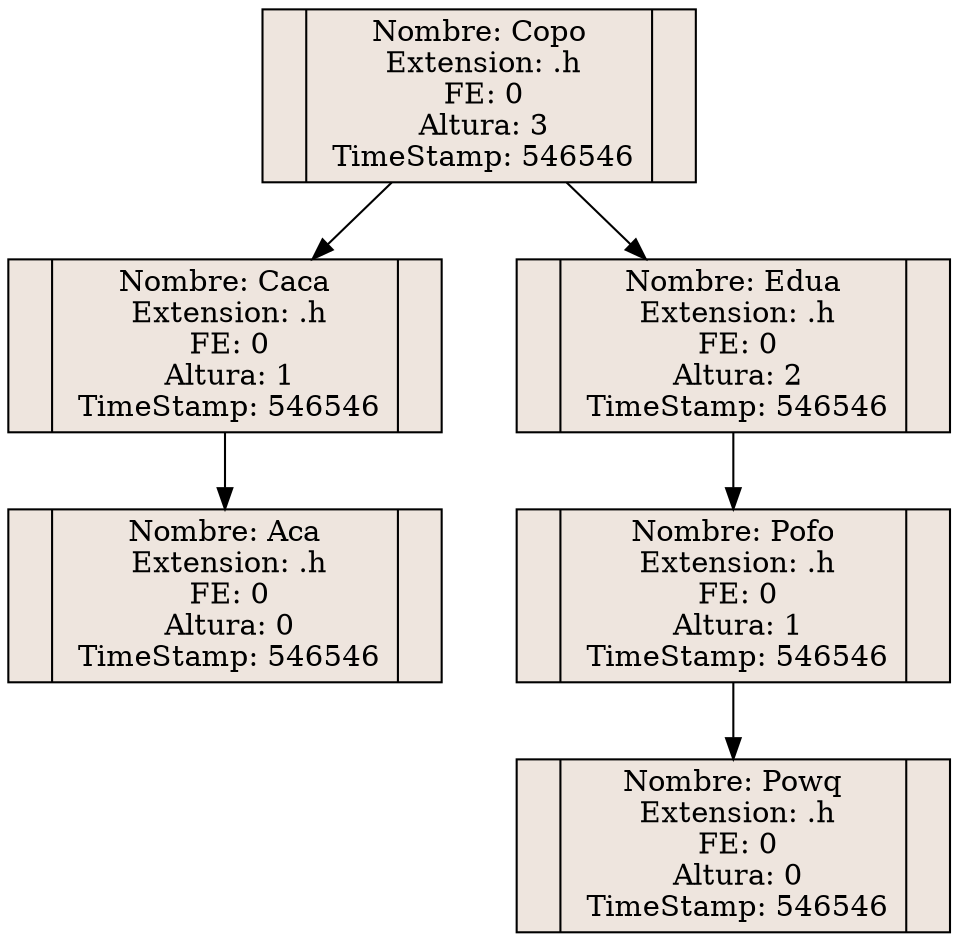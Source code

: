 digraph ArbolAVl{rankdir=TB;

graph [splines=compound, nodesep=0.5];

node [shape=record, style=filled,fillcolor=seashell2,width=0.7,height=0.2];

Aca[label="<C0>|Nombre: Aca&#92;n Extension: .h&#92;n FE: 0&#92;n Altura: 0&#92;n TimeStamp: 546546|<C1>"];
Caca[label="<C0>|Nombre: Caca&#92;n Extension: .h&#92;n FE: 0&#92;n Altura: 1&#92;n TimeStamp: 546546|<C1>"];
Caca->Aca
Copo[label="<C0>|Nombre: Copo&#92;n Extension: .h&#92;n FE: 0&#92;n Altura: 3&#92;n TimeStamp: 546546|<C1>"];
Copo->Edua
Copo->Caca
Edua[label="<C0>|Nombre: Edua&#92;n Extension: .h&#92;n FE: 0&#92;n Altura: 2&#92;n TimeStamp: 546546|<C1>"];
Edua->Pofo
Pofo[label="<C0>|Nombre: Pofo&#92;n Extension: .h&#92;n FE: 0&#92;n Altura: 1&#92;n TimeStamp: 546546|<C1>"];
Pofo->Powq
Powq[label="<C0>|Nombre: Powq&#92;n Extension: .h&#92;n FE: 0&#92;n Altura: 0&#92;n TimeStamp: 546546|<C1>"];
}

